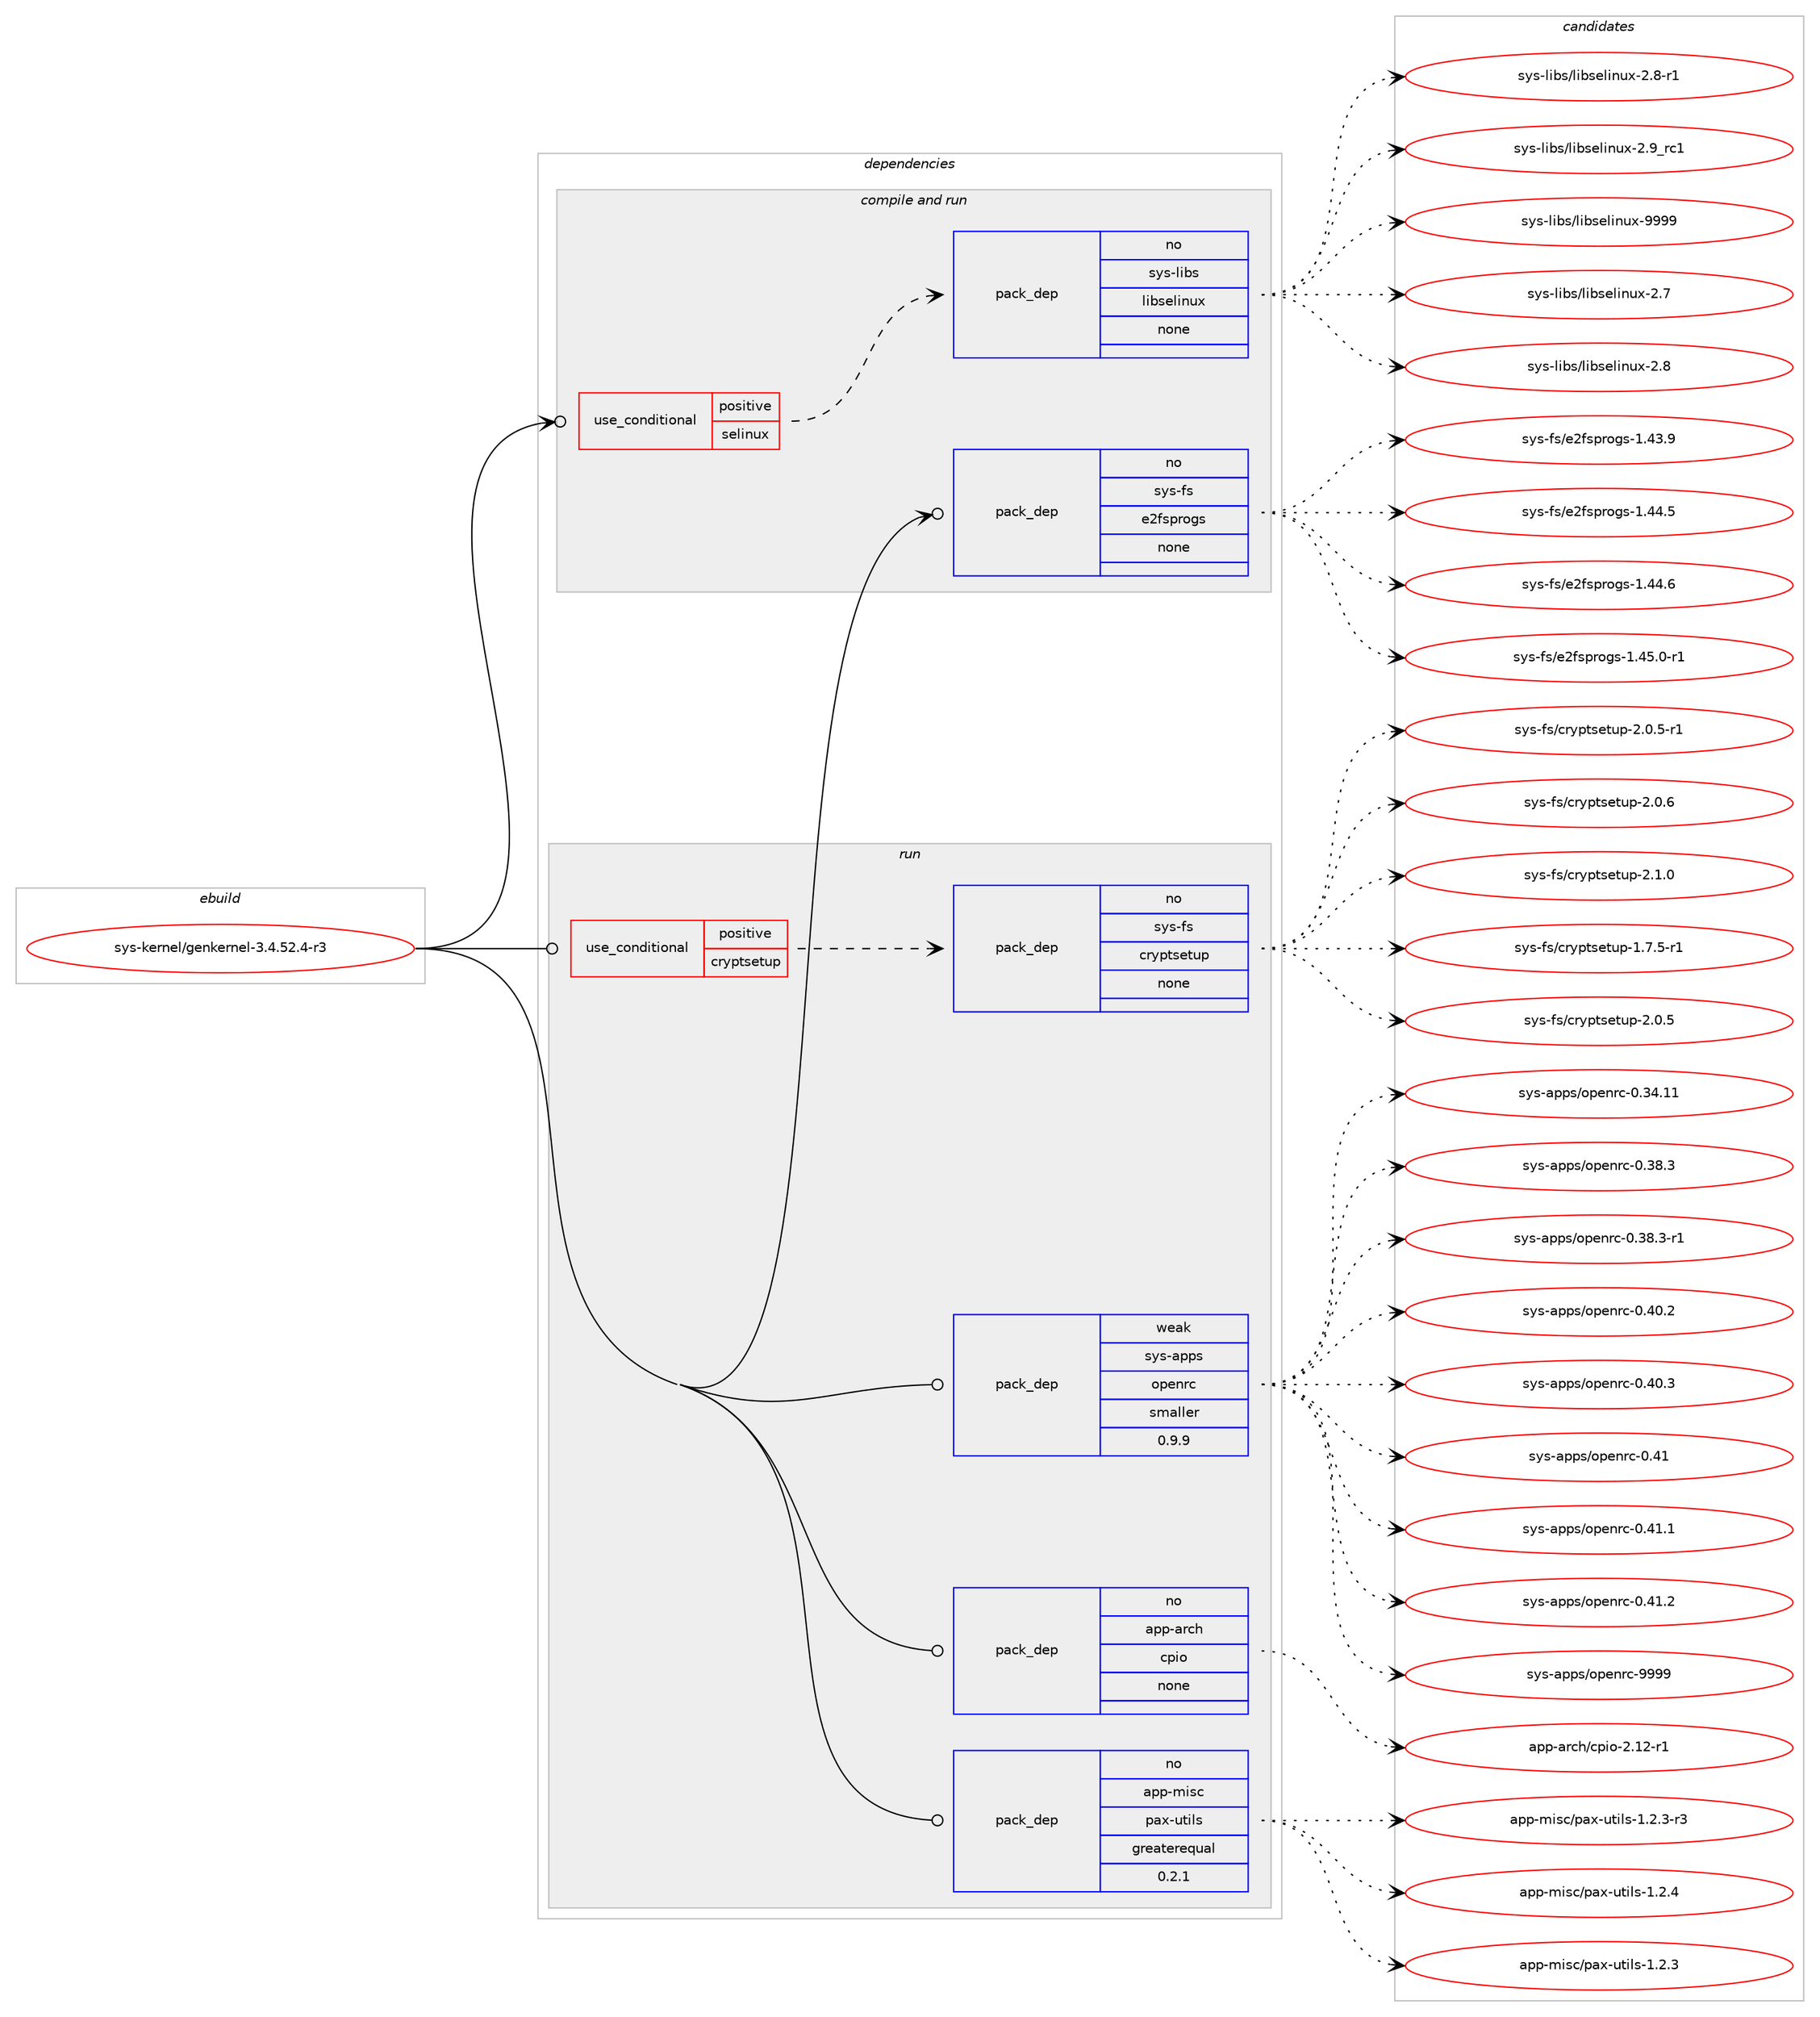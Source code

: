 digraph prolog {

# *************
# Graph options
# *************

newrank=true;
concentrate=true;
compound=true;
graph [rankdir=LR,fontname=Helvetica,fontsize=10,ranksep=1.5];#, ranksep=2.5, nodesep=0.2];
edge  [arrowhead=vee];
node  [fontname=Helvetica,fontsize=10];

# **********
# The ebuild
# **********

subgraph cluster_leftcol {
color=gray;
rank=same;
label=<<i>ebuild</i>>;
id [label="sys-kernel/genkernel-3.4.52.4-r3", color=red, width=4, href="../sys-kernel/genkernel-3.4.52.4-r3.svg"];
}

# ****************
# The dependencies
# ****************

subgraph cluster_midcol {
color=gray;
label=<<i>dependencies</i>>;
subgraph cluster_compile {
fillcolor="#eeeeee";
style=filled;
label=<<i>compile</i>>;
}
subgraph cluster_compileandrun {
fillcolor="#eeeeee";
style=filled;
label=<<i>compile and run</i>>;
subgraph cond403 {
dependency3409 [label=<<TABLE BORDER="0" CELLBORDER="1" CELLSPACING="0" CELLPADDING="4"><TR><TD ROWSPAN="3" CELLPADDING="10">use_conditional</TD></TR><TR><TD>positive</TD></TR><TR><TD>selinux</TD></TR></TABLE>>, shape=none, color=red];
subgraph pack2933 {
dependency3410 [label=<<TABLE BORDER="0" CELLBORDER="1" CELLSPACING="0" CELLPADDING="4" WIDTH="220"><TR><TD ROWSPAN="6" CELLPADDING="30">pack_dep</TD></TR><TR><TD WIDTH="110">no</TD></TR><TR><TD>sys-libs</TD></TR><TR><TD>libselinux</TD></TR><TR><TD>none</TD></TR><TR><TD></TD></TR></TABLE>>, shape=none, color=blue];
}
dependency3409:e -> dependency3410:w [weight=20,style="dashed",arrowhead="vee"];
}
id:e -> dependency3409:w [weight=20,style="solid",arrowhead="odotvee"];
subgraph pack2934 {
dependency3411 [label=<<TABLE BORDER="0" CELLBORDER="1" CELLSPACING="0" CELLPADDING="4" WIDTH="220"><TR><TD ROWSPAN="6" CELLPADDING="30">pack_dep</TD></TR><TR><TD WIDTH="110">no</TD></TR><TR><TD>sys-fs</TD></TR><TR><TD>e2fsprogs</TD></TR><TR><TD>none</TD></TR><TR><TD></TD></TR></TABLE>>, shape=none, color=blue];
}
id:e -> dependency3411:w [weight=20,style="solid",arrowhead="odotvee"];
}
subgraph cluster_run {
fillcolor="#eeeeee";
style=filled;
label=<<i>run</i>>;
subgraph cond404 {
dependency3412 [label=<<TABLE BORDER="0" CELLBORDER="1" CELLSPACING="0" CELLPADDING="4"><TR><TD ROWSPAN="3" CELLPADDING="10">use_conditional</TD></TR><TR><TD>positive</TD></TR><TR><TD>cryptsetup</TD></TR></TABLE>>, shape=none, color=red];
subgraph pack2935 {
dependency3413 [label=<<TABLE BORDER="0" CELLBORDER="1" CELLSPACING="0" CELLPADDING="4" WIDTH="220"><TR><TD ROWSPAN="6" CELLPADDING="30">pack_dep</TD></TR><TR><TD WIDTH="110">no</TD></TR><TR><TD>sys-fs</TD></TR><TR><TD>cryptsetup</TD></TR><TR><TD>none</TD></TR><TR><TD></TD></TR></TABLE>>, shape=none, color=blue];
}
dependency3412:e -> dependency3413:w [weight=20,style="dashed",arrowhead="vee"];
}
id:e -> dependency3412:w [weight=20,style="solid",arrowhead="odot"];
subgraph pack2936 {
dependency3414 [label=<<TABLE BORDER="0" CELLBORDER="1" CELLSPACING="0" CELLPADDING="4" WIDTH="220"><TR><TD ROWSPAN="6" CELLPADDING="30">pack_dep</TD></TR><TR><TD WIDTH="110">no</TD></TR><TR><TD>app-arch</TD></TR><TR><TD>cpio</TD></TR><TR><TD>none</TD></TR><TR><TD></TD></TR></TABLE>>, shape=none, color=blue];
}
id:e -> dependency3414:w [weight=20,style="solid",arrowhead="odot"];
subgraph pack2937 {
dependency3415 [label=<<TABLE BORDER="0" CELLBORDER="1" CELLSPACING="0" CELLPADDING="4" WIDTH="220"><TR><TD ROWSPAN="6" CELLPADDING="30">pack_dep</TD></TR><TR><TD WIDTH="110">no</TD></TR><TR><TD>app-misc</TD></TR><TR><TD>pax-utils</TD></TR><TR><TD>greaterequal</TD></TR><TR><TD>0.2.1</TD></TR></TABLE>>, shape=none, color=blue];
}
id:e -> dependency3415:w [weight=20,style="solid",arrowhead="odot"];
subgraph pack2938 {
dependency3416 [label=<<TABLE BORDER="0" CELLBORDER="1" CELLSPACING="0" CELLPADDING="4" WIDTH="220"><TR><TD ROWSPAN="6" CELLPADDING="30">pack_dep</TD></TR><TR><TD WIDTH="110">weak</TD></TR><TR><TD>sys-apps</TD></TR><TR><TD>openrc</TD></TR><TR><TD>smaller</TD></TR><TR><TD>0.9.9</TD></TR></TABLE>>, shape=none, color=blue];
}
id:e -> dependency3416:w [weight=20,style="solid",arrowhead="odot"];
}
}

# **************
# The candidates
# **************

subgraph cluster_choices {
rank=same;
color=gray;
label=<<i>candidates</i>>;

subgraph choice2933 {
color=black;
nodesep=1;
choice1151211154510810598115471081059811510110810511011712045504655 [label="sys-libs/libselinux-2.7", color=red, width=4,href="../sys-libs/libselinux-2.7.svg"];
choice1151211154510810598115471081059811510110810511011712045504656 [label="sys-libs/libselinux-2.8", color=red, width=4,href="../sys-libs/libselinux-2.8.svg"];
choice11512111545108105981154710810598115101108105110117120455046564511449 [label="sys-libs/libselinux-2.8-r1", color=red, width=4,href="../sys-libs/libselinux-2.8-r1.svg"];
choice1151211154510810598115471081059811510110810511011712045504657951149949 [label="sys-libs/libselinux-2.9_rc1", color=red, width=4,href="../sys-libs/libselinux-2.9_rc1.svg"];
choice115121115451081059811547108105981151011081051101171204557575757 [label="sys-libs/libselinux-9999", color=red, width=4,href="../sys-libs/libselinux-9999.svg"];
dependency3410:e -> choice1151211154510810598115471081059811510110810511011712045504655:w [style=dotted,weight="100"];
dependency3410:e -> choice1151211154510810598115471081059811510110810511011712045504656:w [style=dotted,weight="100"];
dependency3410:e -> choice11512111545108105981154710810598115101108105110117120455046564511449:w [style=dotted,weight="100"];
dependency3410:e -> choice1151211154510810598115471081059811510110810511011712045504657951149949:w [style=dotted,weight="100"];
dependency3410:e -> choice115121115451081059811547108105981151011081051101171204557575757:w [style=dotted,weight="100"];
}
subgraph choice2934 {
color=black;
nodesep=1;
choice11512111545102115471015010211511211411110311545494652514657 [label="sys-fs/e2fsprogs-1.43.9", color=red, width=4,href="../sys-fs/e2fsprogs-1.43.9.svg"];
choice11512111545102115471015010211511211411110311545494652524653 [label="sys-fs/e2fsprogs-1.44.5", color=red, width=4,href="../sys-fs/e2fsprogs-1.44.5.svg"];
choice11512111545102115471015010211511211411110311545494652524654 [label="sys-fs/e2fsprogs-1.44.6", color=red, width=4,href="../sys-fs/e2fsprogs-1.44.6.svg"];
choice115121115451021154710150102115112114111103115454946525346484511449 [label="sys-fs/e2fsprogs-1.45.0-r1", color=red, width=4,href="../sys-fs/e2fsprogs-1.45.0-r1.svg"];
dependency3411:e -> choice11512111545102115471015010211511211411110311545494652514657:w [style=dotted,weight="100"];
dependency3411:e -> choice11512111545102115471015010211511211411110311545494652524653:w [style=dotted,weight="100"];
dependency3411:e -> choice11512111545102115471015010211511211411110311545494652524654:w [style=dotted,weight="100"];
dependency3411:e -> choice115121115451021154710150102115112114111103115454946525346484511449:w [style=dotted,weight="100"];
}
subgraph choice2935 {
color=black;
nodesep=1;
choice1151211154510211547991141211121161151011161171124549465546534511449 [label="sys-fs/cryptsetup-1.7.5-r1", color=red, width=4,href="../sys-fs/cryptsetup-1.7.5-r1.svg"];
choice115121115451021154799114121112116115101116117112455046484653 [label="sys-fs/cryptsetup-2.0.5", color=red, width=4,href="../sys-fs/cryptsetup-2.0.5.svg"];
choice1151211154510211547991141211121161151011161171124550464846534511449 [label="sys-fs/cryptsetup-2.0.5-r1", color=red, width=4,href="../sys-fs/cryptsetup-2.0.5-r1.svg"];
choice115121115451021154799114121112116115101116117112455046484654 [label="sys-fs/cryptsetup-2.0.6", color=red, width=4,href="../sys-fs/cryptsetup-2.0.6.svg"];
choice115121115451021154799114121112116115101116117112455046494648 [label="sys-fs/cryptsetup-2.1.0", color=red, width=4,href="../sys-fs/cryptsetup-2.1.0.svg"];
dependency3413:e -> choice1151211154510211547991141211121161151011161171124549465546534511449:w [style=dotted,weight="100"];
dependency3413:e -> choice115121115451021154799114121112116115101116117112455046484653:w [style=dotted,weight="100"];
dependency3413:e -> choice1151211154510211547991141211121161151011161171124550464846534511449:w [style=dotted,weight="100"];
dependency3413:e -> choice115121115451021154799114121112116115101116117112455046484654:w [style=dotted,weight="100"];
dependency3413:e -> choice115121115451021154799114121112116115101116117112455046494648:w [style=dotted,weight="100"];
}
subgraph choice2936 {
color=black;
nodesep=1;
choice97112112459711499104479911210511145504649504511449 [label="app-arch/cpio-2.12-r1", color=red, width=4,href="../app-arch/cpio-2.12-r1.svg"];
dependency3414:e -> choice97112112459711499104479911210511145504649504511449:w [style=dotted,weight="100"];
}
subgraph choice2937 {
color=black;
nodesep=1;
choice971121124510910511599471129712045117116105108115454946504651 [label="app-misc/pax-utils-1.2.3", color=red, width=4,href="../app-misc/pax-utils-1.2.3.svg"];
choice9711211245109105115994711297120451171161051081154549465046514511451 [label="app-misc/pax-utils-1.2.3-r3", color=red, width=4,href="../app-misc/pax-utils-1.2.3-r3.svg"];
choice971121124510910511599471129712045117116105108115454946504652 [label="app-misc/pax-utils-1.2.4", color=red, width=4,href="../app-misc/pax-utils-1.2.4.svg"];
dependency3415:e -> choice971121124510910511599471129712045117116105108115454946504651:w [style=dotted,weight="100"];
dependency3415:e -> choice9711211245109105115994711297120451171161051081154549465046514511451:w [style=dotted,weight="100"];
dependency3415:e -> choice971121124510910511599471129712045117116105108115454946504652:w [style=dotted,weight="100"];
}
subgraph choice2938 {
color=black;
nodesep=1;
choice115121115459711211211547111112101110114994548465152464949 [label="sys-apps/openrc-0.34.11", color=red, width=4,href="../sys-apps/openrc-0.34.11.svg"];
choice1151211154597112112115471111121011101149945484651564651 [label="sys-apps/openrc-0.38.3", color=red, width=4,href="../sys-apps/openrc-0.38.3.svg"];
choice11512111545971121121154711111210111011499454846515646514511449 [label="sys-apps/openrc-0.38.3-r1", color=red, width=4,href="../sys-apps/openrc-0.38.3-r1.svg"];
choice1151211154597112112115471111121011101149945484652484650 [label="sys-apps/openrc-0.40.2", color=red, width=4,href="../sys-apps/openrc-0.40.2.svg"];
choice1151211154597112112115471111121011101149945484652484651 [label="sys-apps/openrc-0.40.3", color=red, width=4,href="../sys-apps/openrc-0.40.3.svg"];
choice115121115459711211211547111112101110114994548465249 [label="sys-apps/openrc-0.41", color=red, width=4,href="../sys-apps/openrc-0.41.svg"];
choice1151211154597112112115471111121011101149945484652494649 [label="sys-apps/openrc-0.41.1", color=red, width=4,href="../sys-apps/openrc-0.41.1.svg"];
choice1151211154597112112115471111121011101149945484652494650 [label="sys-apps/openrc-0.41.2", color=red, width=4,href="../sys-apps/openrc-0.41.2.svg"];
choice115121115459711211211547111112101110114994557575757 [label="sys-apps/openrc-9999", color=red, width=4,href="../sys-apps/openrc-9999.svg"];
dependency3416:e -> choice115121115459711211211547111112101110114994548465152464949:w [style=dotted,weight="100"];
dependency3416:e -> choice1151211154597112112115471111121011101149945484651564651:w [style=dotted,weight="100"];
dependency3416:e -> choice11512111545971121121154711111210111011499454846515646514511449:w [style=dotted,weight="100"];
dependency3416:e -> choice1151211154597112112115471111121011101149945484652484650:w [style=dotted,weight="100"];
dependency3416:e -> choice1151211154597112112115471111121011101149945484652484651:w [style=dotted,weight="100"];
dependency3416:e -> choice115121115459711211211547111112101110114994548465249:w [style=dotted,weight="100"];
dependency3416:e -> choice1151211154597112112115471111121011101149945484652494649:w [style=dotted,weight="100"];
dependency3416:e -> choice1151211154597112112115471111121011101149945484652494650:w [style=dotted,weight="100"];
dependency3416:e -> choice115121115459711211211547111112101110114994557575757:w [style=dotted,weight="100"];
}
}

}
